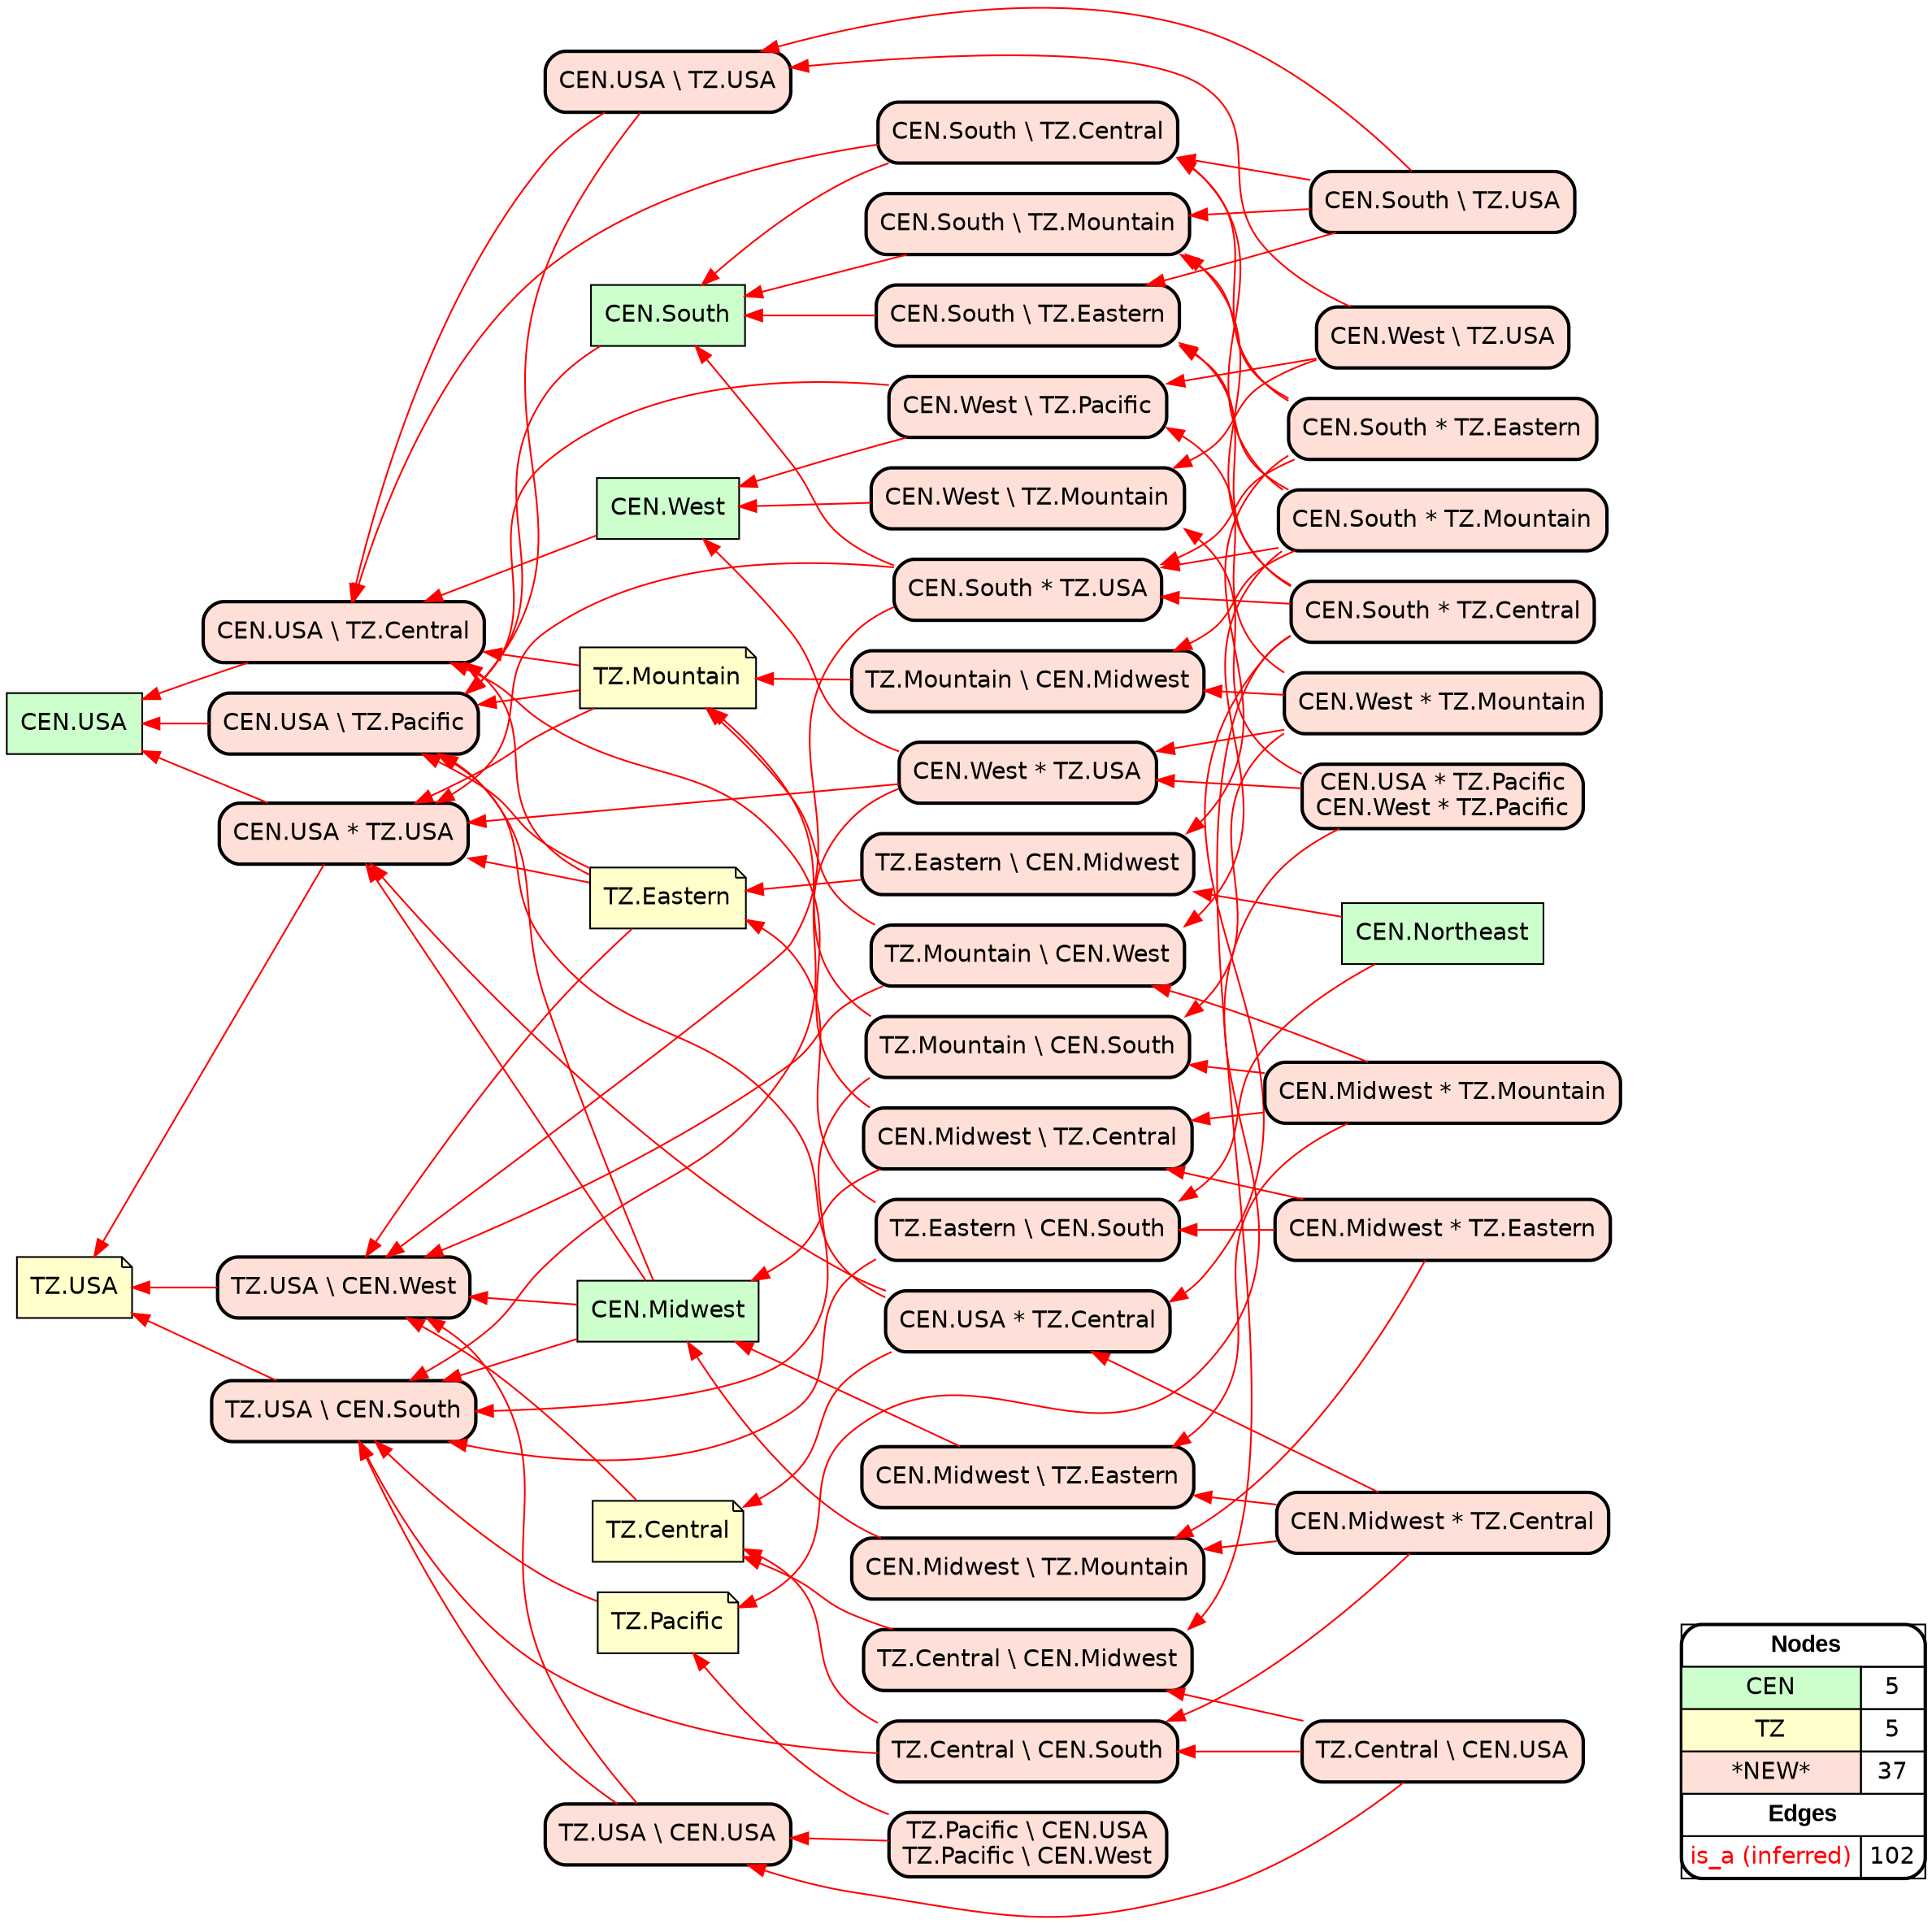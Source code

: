 digraph{
rankdir=RL
node[shape=box style=filled fillcolor="#CCFFCC" fontname="helvetica"] 
"CEN.Northeast"
"CEN.South"
"CEN.Midwest"
"CEN.USA"
"CEN.West"
node[shape=note style=filled fillcolor="#FFFFCC" fontname="helvetica"] 
"TZ.Mountain"
"TZ.Central"
"TZ.Eastern"
"TZ.Pacific"
"TZ.USA"
node[shape=box style="filled,rounded,bold" fillcolor="#FFE0D8" fontname="helvetica"] 
"CEN.West \\ TZ.Pacific"
"CEN.South * TZ.Eastern"
"CEN.South \\ TZ.Eastern"
"CEN.South * TZ.Central"
"CEN.South * TZ.Mountain"
"CEN.Midwest \\ TZ.Mountain"
"TZ.USA \\ CEN.South"
"CEN.Midwest * TZ.Eastern"
"CEN.USA \\ TZ.Pacific"
"CEN.Midwest * TZ.Central"
"CEN.Midwest * TZ.Mountain"
"TZ.Mountain \\ CEN.West"
"CEN.Midwest \\ TZ.Central"
"TZ.Mountain \\ CEN.Midwest"
"CEN.South \\ TZ.Mountain"
"CEN.South \\ TZ.Central"
"CEN.USA \\ TZ.USA"
"TZ.Eastern \\ CEN.South"
"CEN.West \\ TZ.USA"
"CEN.USA * TZ.Pacific\nCEN.West * TZ.Pacific"
"CEN.West * TZ.USA"
"TZ.Mountain \\ CEN.South"
"CEN.South \\ TZ.USA"
"TZ.Eastern \\ CEN.Midwest"
"TZ.Central \\ CEN.South"
"TZ.USA \\ CEN.USA"
"TZ.Central \\ CEN.Midwest"
"CEN.West \\ TZ.Mountain"
"TZ.Central \\ CEN.USA"
"CEN.USA * TZ.Central"
"TZ.USA \\ CEN.West"
"CEN.West * TZ.Mountain"
"CEN.USA * TZ.USA"
"CEN.USA \\ TZ.Central"
"TZ.Pacific \\ CEN.USA\nTZ.Pacific \\ CEN.West"
"CEN.South * TZ.USA"
"CEN.Midwest \\ TZ.Eastern"
edge[arrowhead=normal style=solid color="#FF0000" constraint=true penwidth=1]
"CEN.South * TZ.Central" -> "CEN.South \\ TZ.Mountain"
"CEN.South" -> "CEN.USA \\ TZ.Pacific"
"CEN.Midwest * TZ.Eastern" -> "CEN.Midwest \\ TZ.Central"
"CEN.Midwest * TZ.Central" -> "CEN.Midwest \\ TZ.Eastern"
"TZ.USA \\ CEN.South" -> "TZ.USA"
"CEN.Midwest * TZ.Mountain" -> "TZ.Mountain \\ CEN.South"
"CEN.West \\ TZ.USA" -> "CEN.West \\ TZ.Pacific"
"TZ.Eastern" -> "TZ.USA \\ CEN.West"
"TZ.Central" -> "TZ.USA \\ CEN.West"
"TZ.Mountain \\ CEN.West" -> "TZ.USA \\ CEN.West"
"TZ.Mountain \\ CEN.South" -> "TZ.Mountain"
"CEN.South * TZ.Central" -> "CEN.USA * TZ.Central"
"TZ.Eastern \\ CEN.South" -> "TZ.USA \\ CEN.South"
"CEN.West * TZ.USA" -> "CEN.West"
"TZ.Mountain" -> "CEN.USA * TZ.USA"
"CEN.USA * TZ.Pacific\nCEN.West * TZ.Pacific" -> "CEN.West * TZ.USA"
"CEN.West \\ TZ.USA" -> "CEN.West \\ TZ.Mountain"
"TZ.Mountain" -> "CEN.USA \\ TZ.Central"
"TZ.Pacific \\ CEN.USA\nTZ.Pacific \\ CEN.West" -> "TZ.Pacific"
"CEN.Midwest * TZ.Central" -> "TZ.Central \\ CEN.South"
"CEN.Midwest * TZ.Eastern" -> "TZ.Eastern \\ CEN.South"
"TZ.USA \\ CEN.USA" -> "TZ.USA \\ CEN.South"
"CEN.South * TZ.USA" -> "TZ.USA \\ CEN.West"
"TZ.Central \\ CEN.Midwest" -> "TZ.Central"
"CEN.Midwest" -> "CEN.USA \\ TZ.Pacific"
"TZ.Central \\ CEN.USA" -> "TZ.USA \\ CEN.USA"
"CEN.South * TZ.Mountain" -> "CEN.South * TZ.USA"
"CEN.USA \\ TZ.Pacific" -> "CEN.USA"
"CEN.South * TZ.Eastern" -> "TZ.Eastern \\ CEN.Midwest"
"CEN.USA * TZ.Central" -> "CEN.USA * TZ.USA"
"CEN.Midwest" -> "TZ.USA \\ CEN.West"
"TZ.Mountain" -> "CEN.USA \\ TZ.Pacific"
"CEN.Midwest \\ TZ.Eastern" -> "CEN.Midwest"
"TZ.USA \\ CEN.USA" -> "TZ.USA \\ CEN.West"
"CEN.West * TZ.Mountain" -> "CEN.West \\ TZ.Pacific"
"CEN.South \\ TZ.Mountain" -> "CEN.South"
"CEN.South \\ TZ.Central" -> "CEN.USA \\ TZ.Central"
"CEN.USA \\ TZ.USA" -> "CEN.USA \\ TZ.Pacific"
"CEN.Midwest \\ TZ.Mountain" -> "CEN.Midwest"
"CEN.South \\ TZ.Eastern" -> "CEN.South"
"CEN.Midwest" -> "CEN.USA * TZ.USA"
"CEN.South * TZ.Central" -> "CEN.South * TZ.USA"
"CEN.South * TZ.Mountain" -> "TZ.Mountain \\ CEN.West"
"CEN.South \\ TZ.USA" -> "CEN.South \\ TZ.Eastern"
"TZ.Eastern \\ CEN.South" -> "TZ.Eastern"
"CEN.South * TZ.Eastern" -> "CEN.South * TZ.USA"
"TZ.Pacific \\ CEN.USA\nTZ.Pacific \\ CEN.West" -> "TZ.USA \\ CEN.USA"
"CEN.Midwest * TZ.Central" -> "CEN.USA * TZ.Central"
"CEN.South * TZ.USA" -> "CEN.South"
"CEN.South * TZ.Mountain" -> "TZ.Mountain \\ CEN.Midwest"
"CEN.Midwest * TZ.Mountain" -> "TZ.Mountain \\ CEN.West"
"CEN.Midwest \\ TZ.Central" -> "CEN.USA \\ TZ.Central"
"CEN.USA * TZ.Pacific\nCEN.West * TZ.Pacific" -> "TZ.Pacific"
"CEN.USA * TZ.Central" -> "CEN.USA \\ TZ.Pacific"
"TZ.Mountain \\ CEN.South" -> "TZ.USA \\ CEN.South"
"TZ.Central \\ CEN.USA" -> "TZ.Central \\ CEN.South"
"CEN.South \\ TZ.USA" -> "CEN.USA \\ TZ.USA"
"CEN.West \\ TZ.Mountain" -> "CEN.West"
"CEN.South \\ TZ.Central" -> "CEN.South"
"CEN.USA \\ TZ.USA" -> "CEN.USA \\ TZ.Central"
"CEN.South * TZ.Eastern" -> "CEN.South \\ TZ.Mountain"
"CEN.West \\ TZ.USA" -> "CEN.USA \\ TZ.USA"
"CEN.West * TZ.USA" -> "CEN.USA * TZ.USA"
"CEN.West * TZ.Mountain" -> "CEN.West * TZ.USA"
"CEN.USA * TZ.Central" -> "TZ.Central"
"CEN.Midwest \\ TZ.Central" -> "CEN.Midwest"
"CEN.West * TZ.Mountain" -> "TZ.Mountain \\ CEN.Midwest"
"CEN.South \\ TZ.USA" -> "CEN.South \\ TZ.Central"
"CEN.Midwest * TZ.Eastern" -> "CEN.Midwest \\ TZ.Mountain"
"TZ.Eastern \\ CEN.Midwest" -> "TZ.Eastern"
"CEN.West" -> "CEN.USA \\ TZ.Central"
"TZ.USA \\ CEN.West" -> "TZ.USA"
"CEN.West * TZ.USA" -> "TZ.USA \\ CEN.South"
"TZ.Eastern" -> "CEN.USA \\ TZ.Central"
"TZ.Eastern" -> "CEN.USA * TZ.USA"
"TZ.Central \\ CEN.South" -> "TZ.USA \\ CEN.South"
"CEN.Midwest * TZ.Central" -> "CEN.Midwest \\ TZ.Mountain"
"TZ.Mountain \\ CEN.West" -> "TZ.Mountain"
"CEN.South * TZ.USA" -> "CEN.USA * TZ.USA"
"TZ.Central \\ CEN.USA" -> "TZ.Central \\ CEN.Midwest"
"TZ.Eastern" -> "CEN.USA \\ TZ.Pacific"
"CEN.Northeast" -> "TZ.Eastern \\ CEN.South"
"TZ.Pacific" -> "TZ.USA \\ CEN.South"
"CEN.South * TZ.Central" -> "TZ.Central \\ CEN.Midwest"
"CEN.USA * TZ.Pacific\nCEN.West * TZ.Pacific" -> "CEN.West \\ TZ.Mountain"
"CEN.South * TZ.Mountain" -> "CEN.South \\ TZ.Central"
"CEN.West \\ TZ.Pacific" -> "CEN.USA \\ TZ.Pacific"
"CEN.Northeast" -> "TZ.Eastern \\ CEN.Midwest"
"CEN.West * TZ.Mountain" -> "TZ.Mountain \\ CEN.South"
"CEN.Midwest" -> "TZ.USA \\ CEN.South"
"CEN.USA * TZ.USA" -> "CEN.USA"
"CEN.USA \\ TZ.Central" -> "CEN.USA"
"CEN.South * TZ.Eastern" -> "CEN.South \\ TZ.Central"
"CEN.Midwest * TZ.Mountain" -> "CEN.Midwest \\ TZ.Eastern"
"CEN.South \\ TZ.USA" -> "CEN.South \\ TZ.Mountain"
"CEN.Midwest * TZ.Mountain" -> "CEN.Midwest \\ TZ.Central"
"CEN.South * TZ.Central" -> "CEN.South \\ TZ.Eastern"
"TZ.Central \\ CEN.South" -> "TZ.Central"
"CEN.West \\ TZ.Pacific" -> "CEN.West"
"TZ.Mountain \\ CEN.Midwest" -> "TZ.Mountain"
"CEN.USA * TZ.USA" -> "TZ.USA"
"CEN.South * TZ.Mountain" -> "CEN.South \\ TZ.Eastern"
edge[arrowhead=normal style=dotted color="#000000" constraint=true penwidth=1]
node[shape=box] 
{rank=source Legend [fillcolor= white margin=0 label=< 
 <TABLE BORDER="0" CELLBORDER="1" CELLSPACING="0" CELLPADDING="4"> 
<TR> <TD COLSPAN="2"><font face="Arial Black"> Nodes</font></TD> </TR> 
<TR> 
 <TD bgcolor="#CCFFCC" fontname="helvetica">CEN</TD> 
 <TD>5</TD> 
 </TR> 
<TR> 
 <TD bgcolor="#FFFFCC" fontname="helvetica">TZ</TD> 
 <TD>5</TD> 
 </TR> 
<TR> 
 <TD bgcolor="#FFE0D8" fontname="helvetica">*NEW*</TD> 
 <TD>37</TD> 
 </TR> 
<TR> <TD COLSPAN="2"><font face = "Arial Black"> Edges </font></TD> </TR> 
<TR> 
 <TD><font color ="#FF0000">is_a (inferred)</font></TD><TD>102</TD>
</TR>
</TABLE> 
 >] } 
}